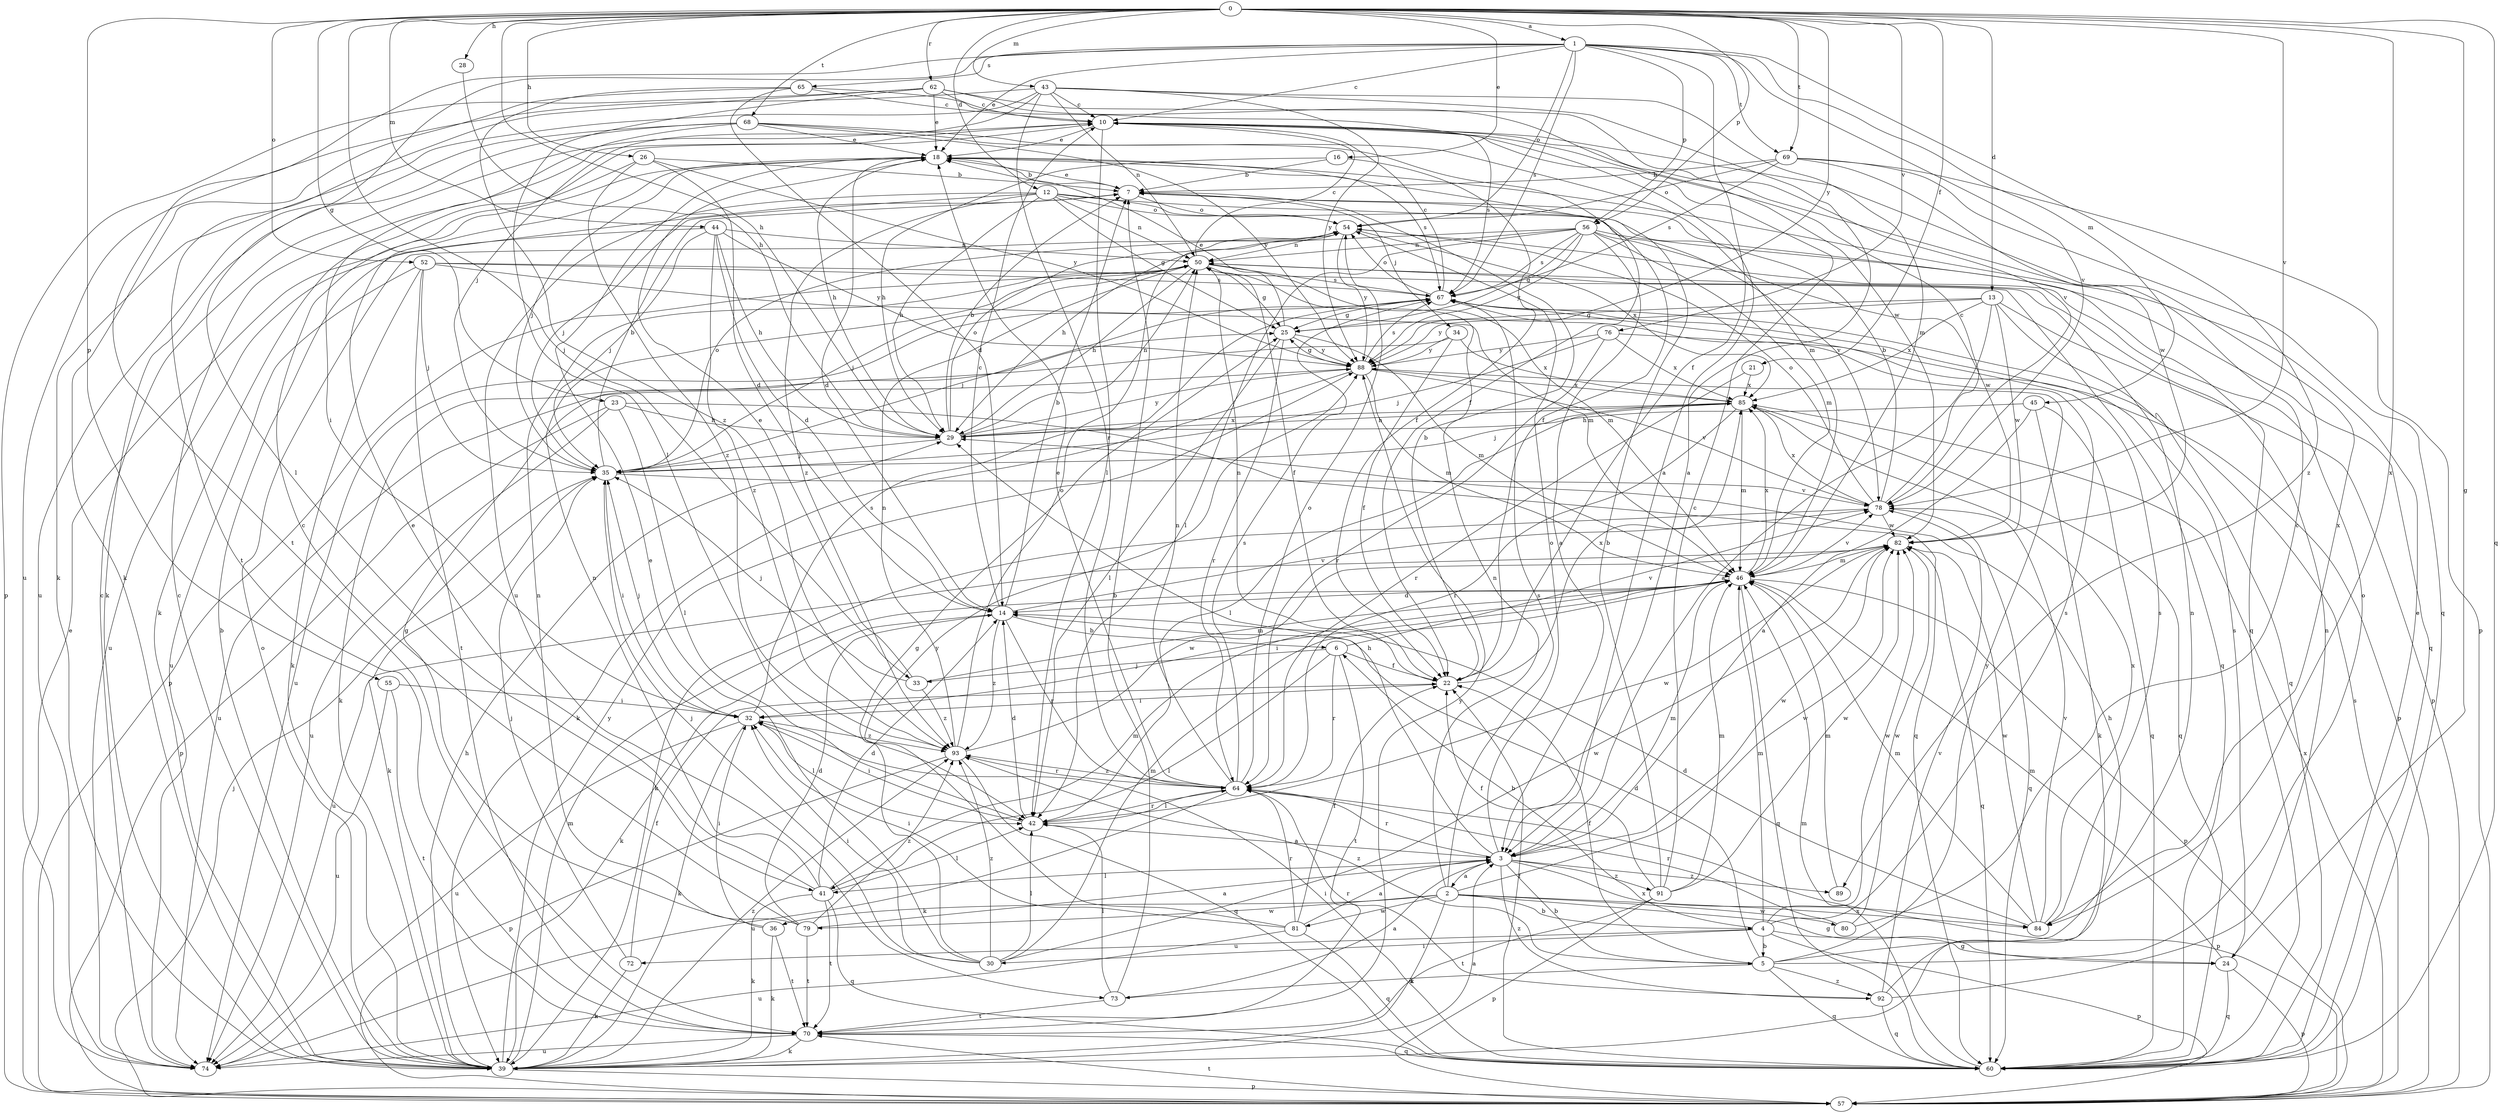 strict digraph  {
0;
1;
2;
3;
4;
5;
6;
7;
10;
12;
13;
14;
16;
18;
21;
22;
23;
24;
25;
26;
28;
29;
30;
32;
33;
34;
35;
36;
39;
41;
42;
43;
44;
45;
46;
50;
52;
54;
55;
56;
57;
60;
62;
64;
65;
67;
68;
69;
70;
72;
73;
74;
76;
78;
79;
80;
81;
82;
84;
85;
88;
89;
91;
92;
93;
0 -> 1  [label=a];
0 -> 12  [label=d];
0 -> 13  [label=d];
0 -> 16  [label=e];
0 -> 21  [label=f];
0 -> 23  [label=g];
0 -> 24  [label=g];
0 -> 26  [label=h];
0 -> 28  [label=h];
0 -> 29  [label=h];
0 -> 33  [label=j];
0 -> 43  [label=m];
0 -> 44  [label=m];
0 -> 52  [label=o];
0 -> 55  [label=p];
0 -> 56  [label=p];
0 -> 60  [label=q];
0 -> 62  [label=r];
0 -> 68  [label=t];
0 -> 69  [label=t];
0 -> 76  [label=v];
0 -> 78  [label=v];
0 -> 84  [label=x];
0 -> 88  [label=y];
1 -> 10  [label=c];
1 -> 18  [label=e];
1 -> 22  [label=f];
1 -> 41  [label=l];
1 -> 45  [label=m];
1 -> 54  [label=o];
1 -> 56  [label=p];
1 -> 65  [label=s];
1 -> 67  [label=s];
1 -> 69  [label=t];
1 -> 70  [label=t];
1 -> 78  [label=v];
1 -> 89  [label=z];
2 -> 4  [label=b];
2 -> 24  [label=g];
2 -> 36  [label=k];
2 -> 39  [label=k];
2 -> 50  [label=n];
2 -> 67  [label=s];
2 -> 79  [label=w];
2 -> 80  [label=w];
2 -> 81  [label=w];
2 -> 82  [label=w];
2 -> 84  [label=x];
3 -> 2  [label=a];
3 -> 5  [label=b];
3 -> 29  [label=h];
3 -> 41  [label=l];
3 -> 46  [label=m];
3 -> 54  [label=o];
3 -> 64  [label=r];
3 -> 82  [label=w];
3 -> 84  [label=x];
3 -> 89  [label=z];
3 -> 91  [label=z];
3 -> 92  [label=z];
4 -> 5  [label=b];
4 -> 6  [label=b];
4 -> 24  [label=g];
4 -> 30  [label=i];
4 -> 46  [label=m];
4 -> 57  [label=p];
4 -> 67  [label=s];
4 -> 72  [label=u];
4 -> 82  [label=w];
5 -> 14  [label=d];
5 -> 22  [label=f];
5 -> 50  [label=n];
5 -> 54  [label=o];
5 -> 60  [label=q];
5 -> 73  [label=u];
5 -> 88  [label=y];
5 -> 92  [label=z];
5 -> 93  [label=z];
6 -> 22  [label=f];
6 -> 33  [label=j];
6 -> 41  [label=l];
6 -> 64  [label=r];
6 -> 70  [label=t];
6 -> 78  [label=v];
7 -> 18  [label=e];
7 -> 34  [label=j];
7 -> 54  [label=o];
10 -> 18  [label=e];
10 -> 42  [label=l];
10 -> 67  [label=s];
10 -> 84  [label=x];
12 -> 25  [label=g];
12 -> 29  [label=h];
12 -> 35  [label=j];
12 -> 50  [label=n];
12 -> 54  [label=o];
12 -> 60  [label=q];
12 -> 73  [label=u];
12 -> 78  [label=v];
12 -> 93  [label=z];
13 -> 3  [label=a];
13 -> 25  [label=g];
13 -> 57  [label=p];
13 -> 60  [label=q];
13 -> 82  [label=w];
13 -> 85  [label=x];
13 -> 88  [label=y];
14 -> 6  [label=b];
14 -> 7  [label=b];
14 -> 10  [label=c];
14 -> 39  [label=k];
14 -> 64  [label=r];
14 -> 78  [label=v];
14 -> 93  [label=z];
16 -> 7  [label=b];
16 -> 22  [label=f];
16 -> 29  [label=h];
18 -> 7  [label=b];
18 -> 14  [label=d];
18 -> 22  [label=f];
18 -> 29  [label=h];
18 -> 35  [label=j];
18 -> 67  [label=s];
21 -> 64  [label=r];
21 -> 85  [label=x];
22 -> 7  [label=b];
22 -> 32  [label=i];
22 -> 50  [label=n];
22 -> 85  [label=x];
23 -> 29  [label=h];
23 -> 42  [label=l];
23 -> 57  [label=p];
23 -> 60  [label=q];
23 -> 74  [label=u];
24 -> 46  [label=m];
24 -> 57  [label=p];
24 -> 60  [label=q];
24 -> 67  [label=s];
25 -> 18  [label=e];
25 -> 42  [label=l];
25 -> 46  [label=m];
25 -> 64  [label=r];
25 -> 88  [label=y];
26 -> 7  [label=b];
26 -> 14  [label=d];
26 -> 39  [label=k];
26 -> 88  [label=y];
26 -> 93  [label=z];
28 -> 29  [label=h];
29 -> 7  [label=b];
29 -> 35  [label=j];
29 -> 50  [label=n];
29 -> 54  [label=o];
29 -> 85  [label=x];
29 -> 88  [label=y];
30 -> 18  [label=e];
30 -> 25  [label=g];
30 -> 32  [label=i];
30 -> 35  [label=j];
30 -> 42  [label=l];
30 -> 46  [label=m];
30 -> 82  [label=w];
30 -> 93  [label=z];
32 -> 35  [label=j];
32 -> 39  [label=k];
32 -> 42  [label=l];
32 -> 67  [label=s];
32 -> 74  [label=u];
32 -> 93  [label=z];
33 -> 18  [label=e];
33 -> 35  [label=j];
33 -> 46  [label=m];
33 -> 93  [label=z];
34 -> 22  [label=f];
34 -> 39  [label=k];
34 -> 85  [label=x];
34 -> 88  [label=y];
35 -> 7  [label=b];
35 -> 32  [label=i];
35 -> 39  [label=k];
35 -> 54  [label=o];
35 -> 78  [label=v];
36 -> 25  [label=g];
36 -> 32  [label=i];
36 -> 39  [label=k];
36 -> 70  [label=t];
39 -> 3  [label=a];
39 -> 7  [label=b];
39 -> 10  [label=c];
39 -> 29  [label=h];
39 -> 46  [label=m];
39 -> 54  [label=o];
39 -> 57  [label=p];
39 -> 88  [label=y];
39 -> 93  [label=z];
41 -> 14  [label=d];
41 -> 18  [label=e];
41 -> 39  [label=k];
41 -> 42  [label=l];
41 -> 46  [label=m];
41 -> 50  [label=n];
41 -> 60  [label=q];
41 -> 70  [label=t];
42 -> 3  [label=a];
42 -> 14  [label=d];
42 -> 32  [label=i];
42 -> 64  [label=r];
42 -> 82  [label=w];
43 -> 3  [label=a];
43 -> 10  [label=c];
43 -> 35  [label=j];
43 -> 39  [label=k];
43 -> 46  [label=m];
43 -> 50  [label=n];
43 -> 64  [label=r];
43 -> 74  [label=u];
43 -> 88  [label=y];
44 -> 14  [label=d];
44 -> 29  [label=h];
44 -> 35  [label=j];
44 -> 50  [label=n];
44 -> 74  [label=u];
44 -> 88  [label=y];
44 -> 93  [label=z];
45 -> 3  [label=a];
45 -> 29  [label=h];
45 -> 39  [label=k];
45 -> 60  [label=q];
46 -> 14  [label=d];
46 -> 32  [label=i];
46 -> 57  [label=p];
46 -> 60  [label=q];
46 -> 78  [label=v];
46 -> 85  [label=x];
50 -> 10  [label=c];
50 -> 22  [label=f];
50 -> 25  [label=g];
50 -> 29  [label=h];
50 -> 35  [label=j];
50 -> 46  [label=m];
50 -> 57  [label=p];
50 -> 67  [label=s];
52 -> 35  [label=j];
52 -> 39  [label=k];
52 -> 46  [label=m];
52 -> 60  [label=q];
52 -> 67  [label=s];
52 -> 70  [label=t];
52 -> 74  [label=u];
54 -> 50  [label=n];
54 -> 85  [label=x];
54 -> 88  [label=y];
55 -> 32  [label=i];
55 -> 70  [label=t];
55 -> 74  [label=u];
56 -> 3  [label=a];
56 -> 25  [label=g];
56 -> 29  [label=h];
56 -> 42  [label=l];
56 -> 46  [label=m];
56 -> 50  [label=n];
56 -> 60  [label=q];
56 -> 67  [label=s];
56 -> 82  [label=w];
56 -> 88  [label=y];
57 -> 18  [label=e];
57 -> 35  [label=j];
57 -> 67  [label=s];
57 -> 70  [label=t];
57 -> 85  [label=x];
60 -> 18  [label=e];
60 -> 22  [label=f];
60 -> 32  [label=i];
60 -> 46  [label=m];
62 -> 10  [label=c];
62 -> 18  [label=e];
62 -> 42  [label=l];
62 -> 57  [label=p];
62 -> 70  [label=t];
62 -> 78  [label=v];
62 -> 82  [label=w];
64 -> 18  [label=e];
64 -> 42  [label=l];
64 -> 50  [label=n];
64 -> 54  [label=o];
64 -> 57  [label=p];
64 -> 67  [label=s];
64 -> 74  [label=u];
64 -> 93  [label=z];
65 -> 3  [label=a];
65 -> 10  [label=c];
65 -> 14  [label=d];
65 -> 39  [label=k];
65 -> 93  [label=z];
67 -> 10  [label=c];
67 -> 25  [label=g];
67 -> 35  [label=j];
67 -> 54  [label=o];
67 -> 74  [label=u];
68 -> 18  [label=e];
68 -> 22  [label=f];
68 -> 32  [label=i];
68 -> 39  [label=k];
68 -> 46  [label=m];
68 -> 74  [label=u];
68 -> 88  [label=y];
69 -> 7  [label=b];
69 -> 54  [label=o];
69 -> 57  [label=p];
69 -> 60  [label=q];
69 -> 67  [label=s];
69 -> 82  [label=w];
70 -> 39  [label=k];
70 -> 60  [label=q];
70 -> 74  [label=u];
70 -> 88  [label=y];
72 -> 22  [label=f];
72 -> 35  [label=j];
72 -> 39  [label=k];
73 -> 3  [label=a];
73 -> 7  [label=b];
73 -> 42  [label=l];
73 -> 70  [label=t];
74 -> 10  [label=c];
76 -> 35  [label=j];
76 -> 57  [label=p];
76 -> 64  [label=r];
76 -> 85  [label=x];
76 -> 88  [label=y];
78 -> 7  [label=b];
78 -> 10  [label=c];
78 -> 39  [label=k];
78 -> 54  [label=o];
78 -> 60  [label=q];
78 -> 82  [label=w];
78 -> 85  [label=x];
79 -> 3  [label=a];
79 -> 10  [label=c];
79 -> 14  [label=d];
79 -> 50  [label=n];
79 -> 70  [label=t];
79 -> 93  [label=z];
80 -> 10  [label=c];
80 -> 64  [label=r];
80 -> 82  [label=w];
81 -> 3  [label=a];
81 -> 22  [label=f];
81 -> 32  [label=i];
81 -> 60  [label=q];
81 -> 64  [label=r];
81 -> 74  [label=u];
81 -> 88  [label=y];
82 -> 46  [label=m];
82 -> 60  [label=q];
82 -> 74  [label=u];
84 -> 14  [label=d];
84 -> 46  [label=m];
84 -> 67  [label=s];
84 -> 78  [label=v];
84 -> 82  [label=w];
84 -> 85  [label=x];
85 -> 29  [label=h];
85 -> 35  [label=j];
85 -> 42  [label=l];
85 -> 46  [label=m];
85 -> 60  [label=q];
85 -> 64  [label=r];
88 -> 25  [label=g];
88 -> 39  [label=k];
88 -> 46  [label=m];
88 -> 67  [label=s];
88 -> 74  [label=u];
88 -> 78  [label=v];
88 -> 85  [label=x];
89 -> 46  [label=m];
91 -> 7  [label=b];
91 -> 10  [label=c];
91 -> 22  [label=f];
91 -> 46  [label=m];
91 -> 57  [label=p];
91 -> 70  [label=t];
91 -> 82  [label=w];
92 -> 29  [label=h];
92 -> 50  [label=n];
92 -> 60  [label=q];
92 -> 64  [label=r];
92 -> 78  [label=v];
93 -> 50  [label=n];
93 -> 54  [label=o];
93 -> 57  [label=p];
93 -> 60  [label=q];
93 -> 64  [label=r];
93 -> 82  [label=w];
}
